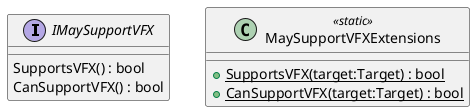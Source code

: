 @startuml
interface IMaySupportVFX {
    SupportsVFX() : bool
    CanSupportVFX() : bool
}
class MaySupportVFXExtensions <<static>> {
    + {static} SupportsVFX(target:Target) : bool
    + {static} CanSupportVFX(target:Target) : bool
}
@enduml
